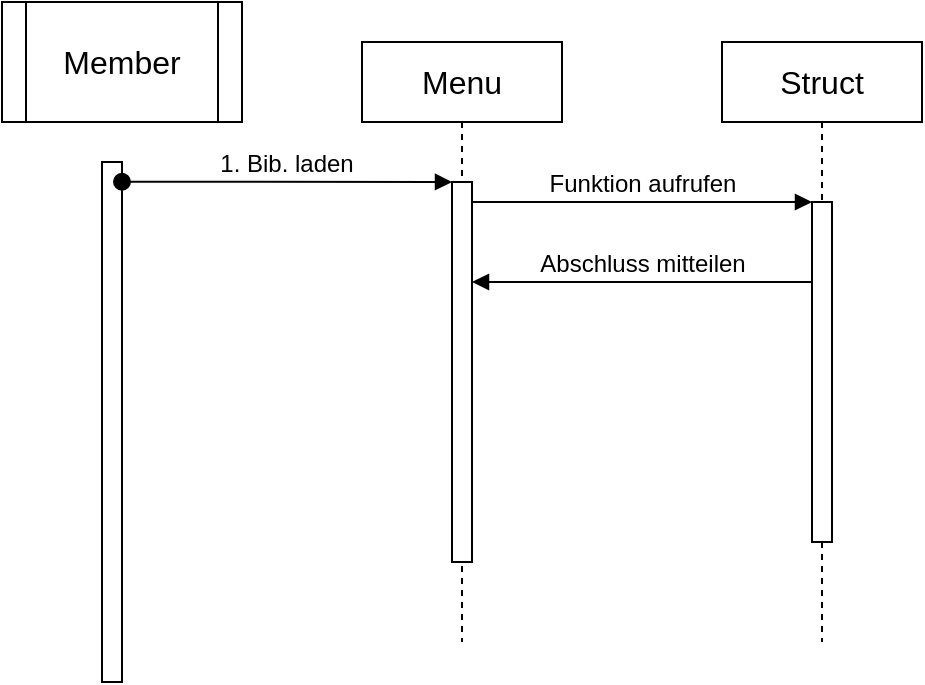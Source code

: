 <mxfile version="22.1.18" type="github">
  <diagram name="Page-1" id="2YBvvXClWsGukQMizWep">
    <mxGraphModel dx="701" dy="418" grid="1" gridSize="10" guides="1" tooltips="1" connect="1" arrows="1" fold="1" page="1" pageScale="1" pageWidth="850" pageHeight="1100" math="0" shadow="0">
      <root>
        <mxCell id="0" />
        <mxCell id="1" parent="0" />
        <mxCell id="VWB2yuzXGD5sFF1-zxoG-4" value="" style="whiteSpace=wrap;html=1;fontSize=16;" vertex="1" parent="1">
          <mxGeometry x="90" y="100" width="10" height="260" as="geometry" />
        </mxCell>
        <mxCell id="VWB2yuzXGD5sFF1-zxoG-6" value="Member" style="shape=process;whiteSpace=wrap;html=1;backgroundOutline=1;fontSize=16;" vertex="1" parent="1">
          <mxGeometry x="40" y="20" width="120" height="60" as="geometry" />
        </mxCell>
        <mxCell id="VWB2yuzXGD5sFF1-zxoG-11" value="Menu" style="shape=umlLifeline;perimeter=lifelinePerimeter;whiteSpace=wrap;html=1;container=0;dropTarget=0;collapsible=0;recursiveResize=0;outlineConnect=0;portConstraint=eastwest;newEdgeStyle={&quot;edgeStyle&quot;:&quot;elbowEdgeStyle&quot;,&quot;elbow&quot;:&quot;vertical&quot;,&quot;curved&quot;:0,&quot;rounded&quot;:0};fontSize=16;" vertex="1" parent="1">
          <mxGeometry x="220" y="40" width="100" height="300" as="geometry" />
        </mxCell>
        <mxCell id="VWB2yuzXGD5sFF1-zxoG-12" value="" style="html=1;points=[];perimeter=orthogonalPerimeter;outlineConnect=0;targetShapes=umlLifeline;portConstraint=eastwest;newEdgeStyle={&quot;edgeStyle&quot;:&quot;elbowEdgeStyle&quot;,&quot;elbow&quot;:&quot;vertical&quot;,&quot;curved&quot;:0,&quot;rounded&quot;:0};fontSize=16;" vertex="1" parent="VWB2yuzXGD5sFF1-zxoG-11">
          <mxGeometry x="45" y="70" width="10" height="190" as="geometry" />
        </mxCell>
        <mxCell id="VWB2yuzXGD5sFF1-zxoG-15" value="Struct" style="shape=umlLifeline;perimeter=lifelinePerimeter;whiteSpace=wrap;html=1;container=0;dropTarget=0;collapsible=0;recursiveResize=0;outlineConnect=0;portConstraint=eastwest;newEdgeStyle={&quot;edgeStyle&quot;:&quot;elbowEdgeStyle&quot;,&quot;elbow&quot;:&quot;vertical&quot;,&quot;curved&quot;:0,&quot;rounded&quot;:0};fontSize=16;" vertex="1" parent="1">
          <mxGeometry x="400" y="40" width="100" height="300" as="geometry" />
        </mxCell>
        <mxCell id="VWB2yuzXGD5sFF1-zxoG-16" value="" style="html=1;points=[];perimeter=orthogonalPerimeter;outlineConnect=0;targetShapes=umlLifeline;portConstraint=eastwest;newEdgeStyle={&quot;edgeStyle&quot;:&quot;elbowEdgeStyle&quot;,&quot;elbow&quot;:&quot;vertical&quot;,&quot;curved&quot;:0,&quot;rounded&quot;:0};fontSize=16;" vertex="1" parent="VWB2yuzXGD5sFF1-zxoG-15">
          <mxGeometry x="45" y="80" width="10" height="170" as="geometry" />
        </mxCell>
        <mxCell id="VWB2yuzXGD5sFF1-zxoG-17" value="Funktion aufrufen" style="html=1;verticalAlign=bottom;endArrow=block;edgeStyle=elbowEdgeStyle;elbow=vertical;curved=0;rounded=0;fontSize=12;" edge="1" parent="1" source="VWB2yuzXGD5sFF1-zxoG-12" target="VWB2yuzXGD5sFF1-zxoG-16">
          <mxGeometry relative="1" as="geometry">
            <mxPoint x="375" y="130" as="sourcePoint" />
            <Array as="points">
              <mxPoint x="360" y="120" />
            </Array>
          </mxGeometry>
        </mxCell>
        <mxCell id="VWB2yuzXGD5sFF1-zxoG-19" value="Abschluss mitteilen" style="html=1;verticalAlign=bottom;endArrow=block;edgeStyle=elbowEdgeStyle;elbow=vertical;curved=0;rounded=0;fontSize=12;" edge="1" parent="1" source="VWB2yuzXGD5sFF1-zxoG-16" target="VWB2yuzXGD5sFF1-zxoG-12">
          <mxGeometry relative="1" as="geometry">
            <mxPoint x="355" y="160" as="sourcePoint" />
            <Array as="points">
              <mxPoint x="370" y="160" />
            </Array>
            <mxPoint x="280" y="160" as="targetPoint" />
          </mxGeometry>
        </mxCell>
        <mxCell id="VWB2yuzXGD5sFF1-zxoG-13" value="1. Bib. laden" style="html=1;verticalAlign=bottom;startArrow=oval;endArrow=block;startSize=8;edgeStyle=elbowEdgeStyle;elbow=vertical;curved=0;rounded=0;fontSize=12;exitX=1;exitY=0.038;exitDx=0;exitDy=0;exitPerimeter=0;" edge="1" parent="1" target="VWB2yuzXGD5sFF1-zxoG-12" source="VWB2yuzXGD5sFF1-zxoG-4">
          <mxGeometry relative="1" as="geometry">
            <mxPoint x="205" y="110" as="sourcePoint" />
          </mxGeometry>
        </mxCell>
      </root>
    </mxGraphModel>
  </diagram>
</mxfile>
